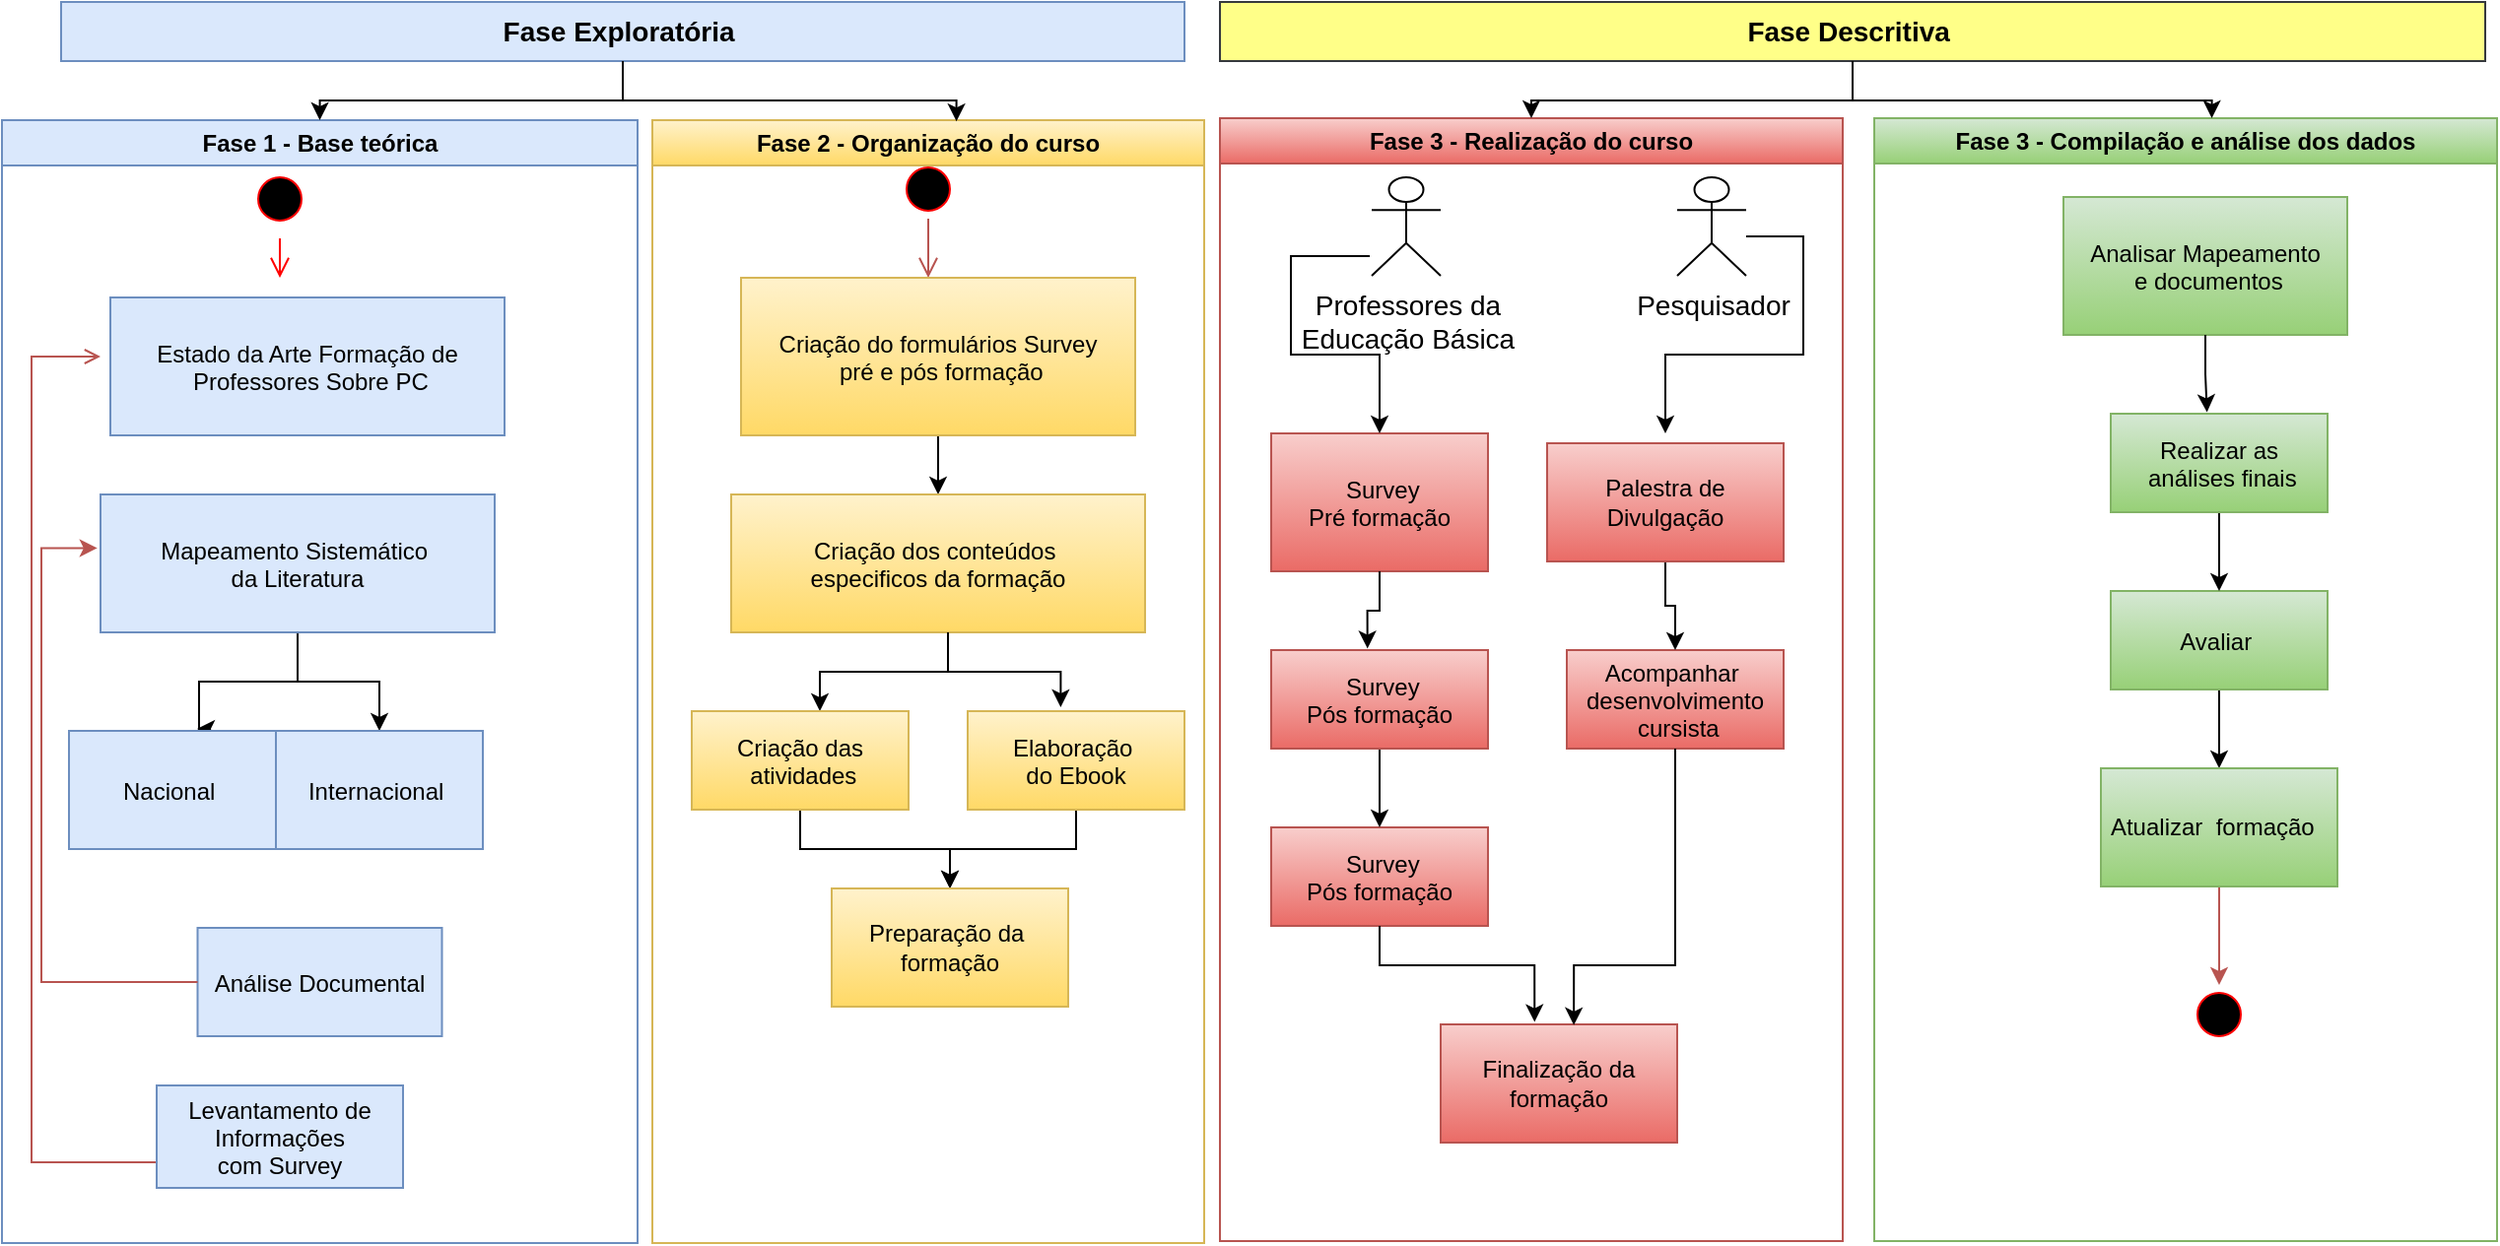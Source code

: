 <mxfile version="26.2.6">
  <diagram name="Page-1" id="e7e014a7-5840-1c2e-5031-d8a46d1fe8dd">
    <mxGraphModel dx="1108" dy="597" grid="1" gridSize="10" guides="1" tooltips="1" connect="1" arrows="1" fold="1" page="1" pageScale="1" pageWidth="1169" pageHeight="826" background="none" math="0" shadow="0">
      <root>
        <mxCell id="0" />
        <mxCell id="1" parent="0" />
        <mxCell id="2" value="Fase 1 - Base teórica" style="swimlane;whiteSpace=wrap;startSize=23;fillColor=#dae8fc;strokeColor=#6c8ebf;" parent="1" vertex="1">
          <mxGeometry x="100" y="100" width="322.5" height="570" as="geometry" />
        </mxCell>
        <mxCell id="5" value="" style="ellipse;shape=startState;fillColor=#000000;strokeColor=#ff0000;" parent="2" vertex="1">
          <mxGeometry x="126" y="25" width="30" height="30" as="geometry" />
        </mxCell>
        <mxCell id="6" value="" style="edgeStyle=elbowEdgeStyle;elbow=horizontal;verticalAlign=bottom;endArrow=open;endSize=8;strokeColor=#FF0000;endFill=1;rounded=0" parent="2" edge="1">
          <mxGeometry x="100" y="40" as="geometry">
            <mxPoint x="141" y="80" as="targetPoint" />
            <mxPoint x="141" y="60" as="sourcePoint" />
          </mxGeometry>
        </mxCell>
        <mxCell id="Vs5-r7q9pi_8WdNEjkWc-54" value="" style="edgeStyle=orthogonalEdgeStyle;rounded=0;orthogonalLoop=1;jettySize=auto;html=1;" parent="2" source="7" target="Vs5-r7q9pi_8WdNEjkWc-53" edge="1">
          <mxGeometry relative="1" as="geometry" />
        </mxCell>
        <mxCell id="Vs5-r7q9pi_8WdNEjkWc-55" style="edgeStyle=orthogonalEdgeStyle;rounded=0;orthogonalLoop=1;jettySize=auto;html=1;" parent="2" edge="1">
          <mxGeometry relative="1" as="geometry">
            <mxPoint x="150" y="261" as="sourcePoint" />
            <mxPoint x="99" y="309" as="targetPoint" />
            <Array as="points">
              <mxPoint x="150" y="285" />
              <mxPoint x="100" y="285" />
            </Array>
          </mxGeometry>
        </mxCell>
        <mxCell id="7" value="Mapeamento Sistemático &#xa;da Literatura" style="fillColor=#dae8fc;strokeColor=#6c8ebf;" parent="2" vertex="1">
          <mxGeometry x="50" y="190" width="200" height="70" as="geometry" />
        </mxCell>
        <mxCell id="8" value="Nacional " style="fillColor=#dae8fc;strokeColor=#6c8ebf;" parent="2" vertex="1">
          <mxGeometry x="34" y="310" width="105" height="60" as="geometry" />
        </mxCell>
        <mxCell id="10" value="Análise Documental" style="fillColor=#dae8fc;strokeColor=#6c8ebf;" parent="2" vertex="1">
          <mxGeometry x="99.25" y="410" width="124" height="55" as="geometry" />
        </mxCell>
        <mxCell id="12" value="" style="edgeStyle=elbowEdgeStyle;elbow=horizontal;strokeColor=#b85450;endArrow=open;endFill=1;rounded=0;exitX=0;exitY=0.75;exitDx=0;exitDy=0;fillColor=#f8cecc;gradientColor=#ea6b66;" parent="2" source="Vs5-r7q9pi_8WdNEjkWc-60" edge="1">
          <mxGeometry width="100" height="100" relative="1" as="geometry">
            <mxPoint x="55" y="526" as="sourcePoint" />
            <mxPoint x="50" y="120" as="targetPoint" />
            <Array as="points">
              <mxPoint x="15" y="426" />
            </Array>
          </mxGeometry>
        </mxCell>
        <mxCell id="Vs5-r7q9pi_8WdNEjkWc-53" value="Internacional " style="fillColor=#dae8fc;strokeColor=#6c8ebf;" parent="2" vertex="1">
          <mxGeometry x="139" y="310" width="105" height="60" as="geometry" />
        </mxCell>
        <mxCell id="Vs5-r7q9pi_8WdNEjkWc-60" value="Levantamento de&#xa; Informações &#xa;com Survey" style="fillColor=#dae8fc;strokeColor=#6c8ebf;" parent="2" vertex="1">
          <mxGeometry x="78.5" y="490" width="125" height="52" as="geometry" />
        </mxCell>
        <mxCell id="Vs5-r7q9pi_8WdNEjkWc-63" value="Estado da Arte Formação de&#xa; Professores Sobre PC" style="fillColor=#dae8fc;strokeColor=#6c8ebf;" parent="2" vertex="1">
          <mxGeometry x="55" y="90" width="200" height="70" as="geometry" />
        </mxCell>
        <mxCell id="Vs5-r7q9pi_8WdNEjkWc-149" style="edgeStyle=orthogonalEdgeStyle;rounded=0;orthogonalLoop=1;jettySize=auto;html=1;entryX=-0.008;entryY=0.389;entryDx=0;entryDy=0;entryPerimeter=0;fillColor=#f8cecc;gradientColor=#ea6b66;strokeColor=#b85450;" parent="2" source="10" target="7" edge="1">
          <mxGeometry relative="1" as="geometry">
            <Array as="points">
              <mxPoint x="20" y="438" />
              <mxPoint x="20" y="217" />
            </Array>
          </mxGeometry>
        </mxCell>
        <mxCell id="3" value="Fase 2 - Organização do curso" style="swimlane;whiteSpace=wrap;fillColor=#fff2cc;strokeColor=#d6b656;gradientColor=#ffd966;" parent="1" vertex="1">
          <mxGeometry x="430" y="100" width="280" height="570" as="geometry">
            <mxRectangle x="430" y="100" width="210" height="30" as="alternateBounds" />
          </mxGeometry>
        </mxCell>
        <mxCell id="13" value="" style="ellipse;shape=startState;fillColor=#000000;strokeColor=#ff0000;" parent="3" vertex="1">
          <mxGeometry x="125" y="20" width="30" height="30" as="geometry" />
        </mxCell>
        <mxCell id="14" value="" style="edgeStyle=elbowEdgeStyle;elbow=horizontal;verticalAlign=bottom;endArrow=open;endSize=8;strokeColor=#b85450;endFill=1;rounded=0;fillColor=#f8cecc;gradientColor=#ea6b66;" parent="3" source="13" target="15" edge="1">
          <mxGeometry x="40" y="20" as="geometry">
            <mxPoint x="75" y="90" as="targetPoint" />
          </mxGeometry>
        </mxCell>
        <mxCell id="Vs5-r7q9pi_8WdNEjkWc-68" value="" style="edgeStyle=orthogonalEdgeStyle;rounded=0;orthogonalLoop=1;jettySize=auto;html=1;" parent="3" source="15" target="16" edge="1">
          <mxGeometry relative="1" as="geometry" />
        </mxCell>
        <mxCell id="15" value="Criação do formulários Survey&#xa; pré e pós formação" style="fillColor=#fff2cc;gradientColor=#ffd966;strokeColor=#d6b656;" parent="3" vertex="1">
          <mxGeometry x="45" y="80" width="200" height="80" as="geometry" />
        </mxCell>
        <mxCell id="Vs5-r7q9pi_8WdNEjkWc-69" value="" style="edgeStyle=orthogonalEdgeStyle;rounded=0;orthogonalLoop=1;jettySize=auto;html=1;" parent="3" edge="1">
          <mxGeometry relative="1" as="geometry">
            <mxPoint x="150" y="250" as="sourcePoint" />
            <mxPoint x="85" y="300" as="targetPoint" />
            <Array as="points">
              <mxPoint x="150" y="280" />
              <mxPoint x="85" y="280" />
            </Array>
          </mxGeometry>
        </mxCell>
        <mxCell id="16" value="Criação dos conteúdos &#xa;especificos da formação" style="fillColor=#fff2cc;gradientColor=#ffd966;strokeColor=#d6b656;" parent="3" vertex="1">
          <mxGeometry x="40" y="190" width="210" height="70" as="geometry" />
        </mxCell>
        <mxCell id="Vs5-r7q9pi_8WdNEjkWc-80" value="" style="edgeStyle=orthogonalEdgeStyle;rounded=0;orthogonalLoop=1;jettySize=auto;html=1;" parent="3" source="18" target="Vs5-r7q9pi_8WdNEjkWc-77" edge="1">
          <mxGeometry relative="1" as="geometry" />
        </mxCell>
        <mxCell id="18" value="Criação das&#xa; atividades" style="fillColor=#fff2cc;gradientColor=#ffd966;strokeColor=#d6b656;" parent="3" vertex="1">
          <mxGeometry x="20" y="300" width="110" height="50" as="geometry" />
        </mxCell>
        <mxCell id="Vs5-r7q9pi_8WdNEjkWc-82" value="" style="edgeStyle=orthogonalEdgeStyle;rounded=0;orthogonalLoop=1;jettySize=auto;html=1;" parent="3" source="30" target="Vs5-r7q9pi_8WdNEjkWc-77" edge="1">
          <mxGeometry relative="1" as="geometry" />
        </mxCell>
        <mxCell id="30" value="Elaboração &#xa;do Ebook" style="fillColor=#fff2cc;gradientColor=#ffd966;strokeColor=#d6b656;" parent="3" vertex="1">
          <mxGeometry x="160" y="300" width="110" height="50" as="geometry" />
        </mxCell>
        <mxCell id="Vs5-r7q9pi_8WdNEjkWc-72" style="edgeStyle=orthogonalEdgeStyle;rounded=0;orthogonalLoop=1;jettySize=auto;html=1;entryX=0.429;entryY=-0.04;entryDx=0;entryDy=0;entryPerimeter=0;" parent="3" source="16" target="30" edge="1">
          <mxGeometry relative="1" as="geometry">
            <Array as="points">
              <mxPoint x="150" y="280" />
              <mxPoint x="207" y="280" />
            </Array>
          </mxGeometry>
        </mxCell>
        <mxCell id="Vs5-r7q9pi_8WdNEjkWc-77" value="Preparação da&amp;nbsp; formação" style="rounded=0;whiteSpace=wrap;html=1;fillColor=#fff2cc;gradientColor=#ffd966;strokeColor=#d6b656;" parent="3" vertex="1">
          <mxGeometry x="91" y="390" width="120" height="60" as="geometry" />
        </mxCell>
        <mxCell id="4" value="Fase 3 - Realização do curso" style="swimlane;whiteSpace=wrap;fillColor=#f8cecc;gradientColor=#ea6b66;strokeColor=#b85450;" parent="1" vertex="1">
          <mxGeometry x="718" y="99" width="316" height="570" as="geometry" />
        </mxCell>
        <mxCell id="Vs5-r7q9pi_8WdNEjkWc-88" value=" Survey&#xa;Pré formação" style="fillColor=#f8cecc;gradientColor=#ea6b66;strokeColor=#b85450;" parent="4" vertex="1">
          <mxGeometry x="26" y="160" width="110" height="70" as="geometry" />
        </mxCell>
        <mxCell id="Vs5-r7q9pi_8WdNEjkWc-90" value="Acompanhar &#xa;desenvolvimento&#xa; cursista" style="fillColor=#f8cecc;gradientColor=#ea6b66;strokeColor=#b85450;" parent="4" vertex="1">
          <mxGeometry x="176" y="270" width="110" height="50" as="geometry" />
        </mxCell>
        <mxCell id="Vs5-r7q9pi_8WdNEjkWc-92" value=" Survey&#xa;Pós formação" style="fillColor=#f8cecc;gradientColor=#ea6b66;strokeColor=#b85450;" parent="4" vertex="1">
          <mxGeometry x="26" y="360" width="110" height="50" as="geometry" />
        </mxCell>
        <mxCell id="Vs5-r7q9pi_8WdNEjkWc-94" value="Finalização da formação" style="rounded=0;whiteSpace=wrap;html=1;fillColor=#f8cecc;gradientColor=#ea6b66;strokeColor=#b85450;" parent="4" vertex="1">
          <mxGeometry x="112" y="460" width="120" height="60" as="geometry" />
        </mxCell>
        <mxCell id="Vs5-r7q9pi_8WdNEjkWc-104" value="" style="edgeStyle=orthogonalEdgeStyle;rounded=0;orthogonalLoop=1;jettySize=auto;html=1;" parent="4" target="Vs5-r7q9pi_8WdNEjkWc-88" edge="1">
          <mxGeometry relative="1" as="geometry">
            <mxPoint x="76" y="70" as="sourcePoint" />
            <Array as="points">
              <mxPoint x="36" y="70" />
              <mxPoint x="36" y="120" />
              <mxPoint x="81" y="120" />
            </Array>
          </mxGeometry>
        </mxCell>
        <mxCell id="Vs5-r7q9pi_8WdNEjkWc-95" value="&lt;font style=&quot;font-size: 14px;&quot;&gt;Professores da&lt;/font&gt;&lt;div&gt;&lt;font style=&quot;font-size: 14px;&quot;&gt;Educação&amp;nbsp;Básica&lt;/font&gt;&lt;/div&gt;" style="shape=umlActor;verticalLabelPosition=bottom;verticalAlign=top;html=1;" parent="4" vertex="1">
          <mxGeometry x="77" y="30" width="35" height="50" as="geometry" />
        </mxCell>
        <mxCell id="Vs5-r7q9pi_8WdNEjkWc-116" style="edgeStyle=orthogonalEdgeStyle;rounded=0;orthogonalLoop=1;jettySize=auto;html=1;entryX=0.5;entryY=0;entryDx=0;entryDy=0;" parent="4" source="Vs5-r7q9pi_8WdNEjkWc-107" target="Vs5-r7q9pi_8WdNEjkWc-90" edge="1">
          <mxGeometry relative="1" as="geometry">
            <mxPoint x="228" y="263" as="targetPoint" />
          </mxGeometry>
        </mxCell>
        <mxCell id="Vs5-r7q9pi_8WdNEjkWc-107" value="Palestra de Divulgação" style="rounded=0;whiteSpace=wrap;html=1;fillColor=#f8cecc;gradientColor=#ea6b66;strokeColor=#b85450;" parent="4" vertex="1">
          <mxGeometry x="166" y="165" width="120" height="60" as="geometry" />
        </mxCell>
        <mxCell id="Vs5-r7q9pi_8WdNEjkWc-110" style="edgeStyle=orthogonalEdgeStyle;rounded=0;orthogonalLoop=1;jettySize=auto;html=1;" parent="4" source="Vs5-r7q9pi_8WdNEjkWc-108" edge="1">
          <mxGeometry relative="1" as="geometry">
            <mxPoint x="226" y="160" as="targetPoint" />
            <Array as="points">
              <mxPoint x="296" y="60" />
              <mxPoint x="296" y="120" />
              <mxPoint x="226" y="120" />
            </Array>
          </mxGeometry>
        </mxCell>
        <mxCell id="Vs5-r7q9pi_8WdNEjkWc-108" value="&lt;span style=&quot;font-size: 14px;&quot;&gt;Pesquisador&lt;/span&gt;" style="shape=umlActor;verticalLabelPosition=bottom;verticalAlign=top;html=1;" parent="4" vertex="1">
          <mxGeometry x="232" y="30" width="35" height="50" as="geometry" />
        </mxCell>
        <mxCell id="Vs5-r7q9pi_8WdNEjkWc-126" style="edgeStyle=orthogonalEdgeStyle;rounded=0;orthogonalLoop=1;jettySize=auto;html=1;" parent="4" source="Vs5-r7q9pi_8WdNEjkWc-120" target="Vs5-r7q9pi_8WdNEjkWc-92" edge="1">
          <mxGeometry relative="1" as="geometry" />
        </mxCell>
        <mxCell id="Vs5-r7q9pi_8WdNEjkWc-120" value=" Survey&#xa;Pós formação" style="fillColor=#f8cecc;gradientColor=#ea6b66;strokeColor=#b85450;" parent="4" vertex="1">
          <mxGeometry x="26" y="270" width="110" height="50" as="geometry" />
        </mxCell>
        <mxCell id="Vs5-r7q9pi_8WdNEjkWc-121" style="edgeStyle=orthogonalEdgeStyle;rounded=0;orthogonalLoop=1;jettySize=auto;html=1;entryX=0.397;entryY=-0.02;entryDx=0;entryDy=0;entryPerimeter=0;" parent="4" source="Vs5-r7q9pi_8WdNEjkWc-92" target="Vs5-r7q9pi_8WdNEjkWc-94" edge="1">
          <mxGeometry relative="1" as="geometry">
            <Array as="points">
              <mxPoint x="81" y="430" />
              <mxPoint x="160" y="430" />
            </Array>
          </mxGeometry>
        </mxCell>
        <mxCell id="Vs5-r7q9pi_8WdNEjkWc-125" style="edgeStyle=orthogonalEdgeStyle;rounded=0;orthogonalLoop=1;jettySize=auto;html=1;entryX=0.444;entryY=-0.016;entryDx=0;entryDy=0;entryPerimeter=0;" parent="4" source="Vs5-r7q9pi_8WdNEjkWc-88" target="Vs5-r7q9pi_8WdNEjkWc-120" edge="1">
          <mxGeometry relative="1" as="geometry" />
        </mxCell>
        <mxCell id="Vs5-r7q9pi_8WdNEjkWc-127" style="edgeStyle=orthogonalEdgeStyle;rounded=0;orthogonalLoop=1;jettySize=auto;html=1;entryX=0.563;entryY=0.007;entryDx=0;entryDy=0;entryPerimeter=0;" parent="4" source="Vs5-r7q9pi_8WdNEjkWc-90" target="Vs5-r7q9pi_8WdNEjkWc-94" edge="1">
          <mxGeometry relative="1" as="geometry">
            <Array as="points">
              <mxPoint x="231" y="430" />
              <mxPoint x="180" y="430" />
            </Array>
          </mxGeometry>
        </mxCell>
        <mxCell id="Vs5-r7q9pi_8WdNEjkWc-128" value="Fase 3 - Compilação e análise dos dados" style="swimlane;whiteSpace=wrap;fillColor=#d5e8d4;gradientColor=#97d077;strokeColor=#82b366;" parent="1" vertex="1">
          <mxGeometry x="1050" y="99" width="316" height="570" as="geometry" />
        </mxCell>
        <mxCell id="Vs5-r7q9pi_8WdNEjkWc-129" value="Analisar Mapeamento&#xa; e documentos" style="fillColor=#d5e8d4;gradientColor=#97d077;strokeColor=#82b366;" parent="Vs5-r7q9pi_8WdNEjkWc-128" vertex="1">
          <mxGeometry x="96" y="40" width="144" height="70" as="geometry" />
        </mxCell>
        <mxCell id="Vs5-r7q9pi_8WdNEjkWc-144" value="" style="edgeStyle=orthogonalEdgeStyle;rounded=0;orthogonalLoop=1;jettySize=auto;html=1;" parent="Vs5-r7q9pi_8WdNEjkWc-128" source="Vs5-r7q9pi_8WdNEjkWc-131" target="Vs5-r7q9pi_8WdNEjkWc-132" edge="1">
          <mxGeometry relative="1" as="geometry" />
        </mxCell>
        <mxCell id="Vs5-r7q9pi_8WdNEjkWc-131" value="Avaliar " style="fillColor=#d5e8d4;gradientColor=#97d077;strokeColor=#82b366;" parent="Vs5-r7q9pi_8WdNEjkWc-128" vertex="1">
          <mxGeometry x="120" y="240" width="110" height="50" as="geometry" />
        </mxCell>
        <mxCell id="Vs5-r7q9pi_8WdNEjkWc-146" value="" style="edgeStyle=orthogonalEdgeStyle;rounded=0;orthogonalLoop=1;jettySize=auto;html=1;fillColor=#f8cecc;gradientColor=#ea6b66;strokeColor=#b85450;" parent="Vs5-r7q9pi_8WdNEjkWc-128" source="Vs5-r7q9pi_8WdNEjkWc-132" target="Vs5-r7q9pi_8WdNEjkWc-145" edge="1">
          <mxGeometry relative="1" as="geometry" />
        </mxCell>
        <mxCell id="Vs5-r7q9pi_8WdNEjkWc-132" value="Atualizar&amp;nbsp; formação &amp;nbsp;" style="rounded=0;whiteSpace=wrap;html=1;fillColor=#d5e8d4;gradientColor=#97d077;strokeColor=#82b366;" parent="Vs5-r7q9pi_8WdNEjkWc-128" vertex="1">
          <mxGeometry x="115" y="330" width="120" height="60" as="geometry" />
        </mxCell>
        <mxCell id="Vs5-r7q9pi_8WdNEjkWc-139" style="edgeStyle=orthogonalEdgeStyle;rounded=0;orthogonalLoop=1;jettySize=auto;html=1;" parent="Vs5-r7q9pi_8WdNEjkWc-128" source="Vs5-r7q9pi_8WdNEjkWc-140" target="Vs5-r7q9pi_8WdNEjkWc-131" edge="1">
          <mxGeometry relative="1" as="geometry" />
        </mxCell>
        <mxCell id="Vs5-r7q9pi_8WdNEjkWc-140" value="Realizar as&#xa; análises finais" style="fillColor=#d5e8d4;gradientColor=#97d077;strokeColor=#82b366;" parent="Vs5-r7q9pi_8WdNEjkWc-128" vertex="1">
          <mxGeometry x="120" y="150" width="110" height="50" as="geometry" />
        </mxCell>
        <mxCell id="Vs5-r7q9pi_8WdNEjkWc-142" style="edgeStyle=orthogonalEdgeStyle;rounded=0;orthogonalLoop=1;jettySize=auto;html=1;entryX=0.444;entryY=-0.016;entryDx=0;entryDy=0;entryPerimeter=0;" parent="Vs5-r7q9pi_8WdNEjkWc-128" source="Vs5-r7q9pi_8WdNEjkWc-129" target="Vs5-r7q9pi_8WdNEjkWc-140" edge="1">
          <mxGeometry relative="1" as="geometry" />
        </mxCell>
        <mxCell id="Vs5-r7q9pi_8WdNEjkWc-145" value="" style="ellipse;shape=startState;fillColor=#000000;strokeColor=#ff0000;" parent="Vs5-r7q9pi_8WdNEjkWc-128" vertex="1">
          <mxGeometry x="160" y="440" width="30" height="30" as="geometry" />
        </mxCell>
        <mxCell id="Vs5-r7q9pi_8WdNEjkWc-152" style="edgeStyle=orthogonalEdgeStyle;rounded=0;orthogonalLoop=1;jettySize=auto;html=1;entryX=0.5;entryY=0;entryDx=0;entryDy=0;" parent="1" source="Vs5-r7q9pi_8WdNEjkWc-150" target="2" edge="1">
          <mxGeometry relative="1" as="geometry">
            <mxPoint x="350" y="90" as="targetPoint" />
          </mxGeometry>
        </mxCell>
        <mxCell id="Vs5-r7q9pi_8WdNEjkWc-150" value="&lt;b&gt;&lt;font style=&quot;font-size: 14px;&quot;&gt;Fase Exploratória&amp;nbsp;&lt;/font&gt;&lt;/b&gt;" style="text;html=1;align=center;verticalAlign=middle;whiteSpace=wrap;rounded=0;fillColor=#dae8fc;strokeColor=#6c8ebf;" parent="1" vertex="1">
          <mxGeometry x="130" y="40" width="570" height="30" as="geometry" />
        </mxCell>
        <mxCell id="Vs5-r7q9pi_8WdNEjkWc-154" style="edgeStyle=orthogonalEdgeStyle;rounded=0;orthogonalLoop=1;jettySize=auto;html=1;entryX=0.5;entryY=0;entryDx=0;entryDy=0;" parent="1" source="Vs5-r7q9pi_8WdNEjkWc-151" target="4" edge="1">
          <mxGeometry relative="1" as="geometry" />
        </mxCell>
        <mxCell id="Vs5-r7q9pi_8WdNEjkWc-151" value="&lt;font style=&quot;font-size: 14px;&quot;&gt;&lt;b&gt;Fase Descritiva&amp;nbsp;&lt;/b&gt;&lt;/font&gt;" style="text;html=1;align=center;verticalAlign=middle;whiteSpace=wrap;rounded=0;fillColor=#ffff88;strokeColor=#36393d;" parent="1" vertex="1">
          <mxGeometry x="718" y="40" width="642" height="30" as="geometry" />
        </mxCell>
        <mxCell id="Vs5-r7q9pi_8WdNEjkWc-153" style="edgeStyle=orthogonalEdgeStyle;rounded=0;orthogonalLoop=1;jettySize=auto;html=1;entryX=0.551;entryY=0.001;entryDx=0;entryDy=0;entryPerimeter=0;" parent="1" source="Vs5-r7q9pi_8WdNEjkWc-150" target="3" edge="1">
          <mxGeometry relative="1" as="geometry" />
        </mxCell>
        <mxCell id="Vs5-r7q9pi_8WdNEjkWc-155" style="edgeStyle=orthogonalEdgeStyle;rounded=0;orthogonalLoop=1;jettySize=auto;html=1;entryX=0.542;entryY=0;entryDx=0;entryDy=0;entryPerimeter=0;" parent="1" source="Vs5-r7q9pi_8WdNEjkWc-151" target="Vs5-r7q9pi_8WdNEjkWc-128" edge="1">
          <mxGeometry relative="1" as="geometry" />
        </mxCell>
      </root>
    </mxGraphModel>
  </diagram>
</mxfile>
